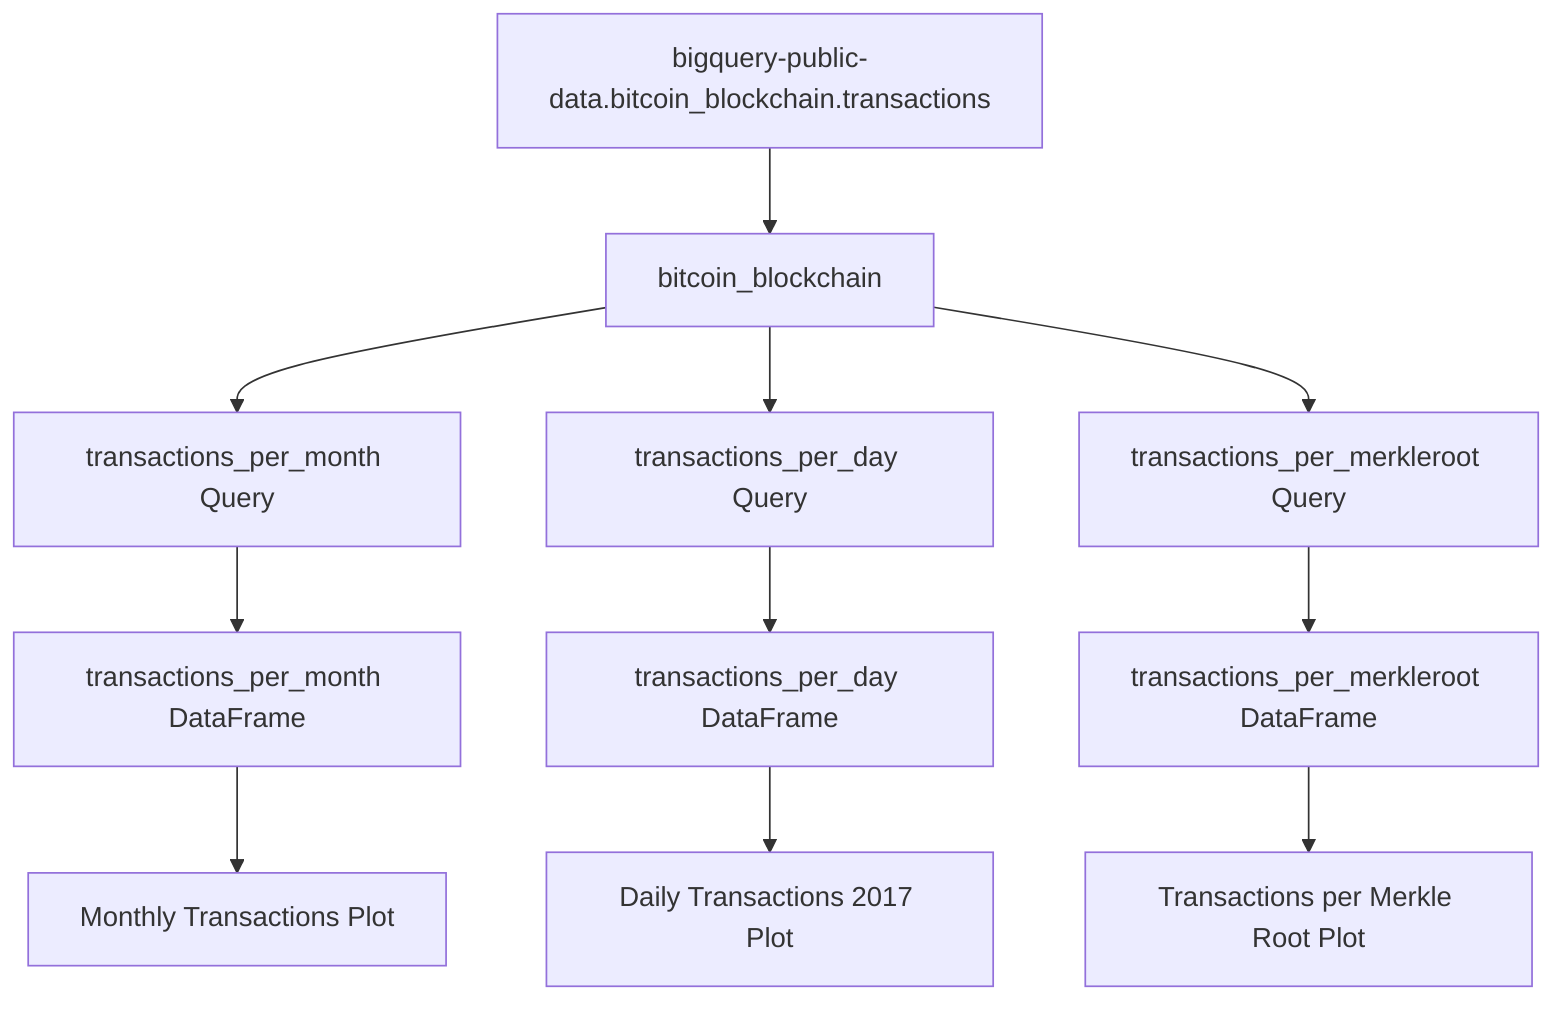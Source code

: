 flowchart TD
    %% Data Sources
    A["bigquery-public-data.bitcoin_blockchain.transactions"]
    %% Helper for Data Access
    B[bitcoin_blockchain]
    %% Transactions Per Month Processing
    C[transactions_per_month Query]
    D[transactions_per_month DataFrame]
    E[Monthly Transactions Plot]
    %% Transactions per Day Processing
    F[transactions_per_day Query]
    G[transactions_per_day DataFrame]
    H[Daily Transactions 2017 Plot]
    %% Transactions per Merkle Root Processing
    I[transactions_per_merkleroot Query]
    J[transactions_per_merkleroot DataFrame]
    K[Transactions per Merkle Root Plot]

    %% Flow connections
    A --> B
    B --> C
    C --> D
    D --> E
    B --> F
    F --> G
    G --> H
    B --> I
    I --> J
    J --> K